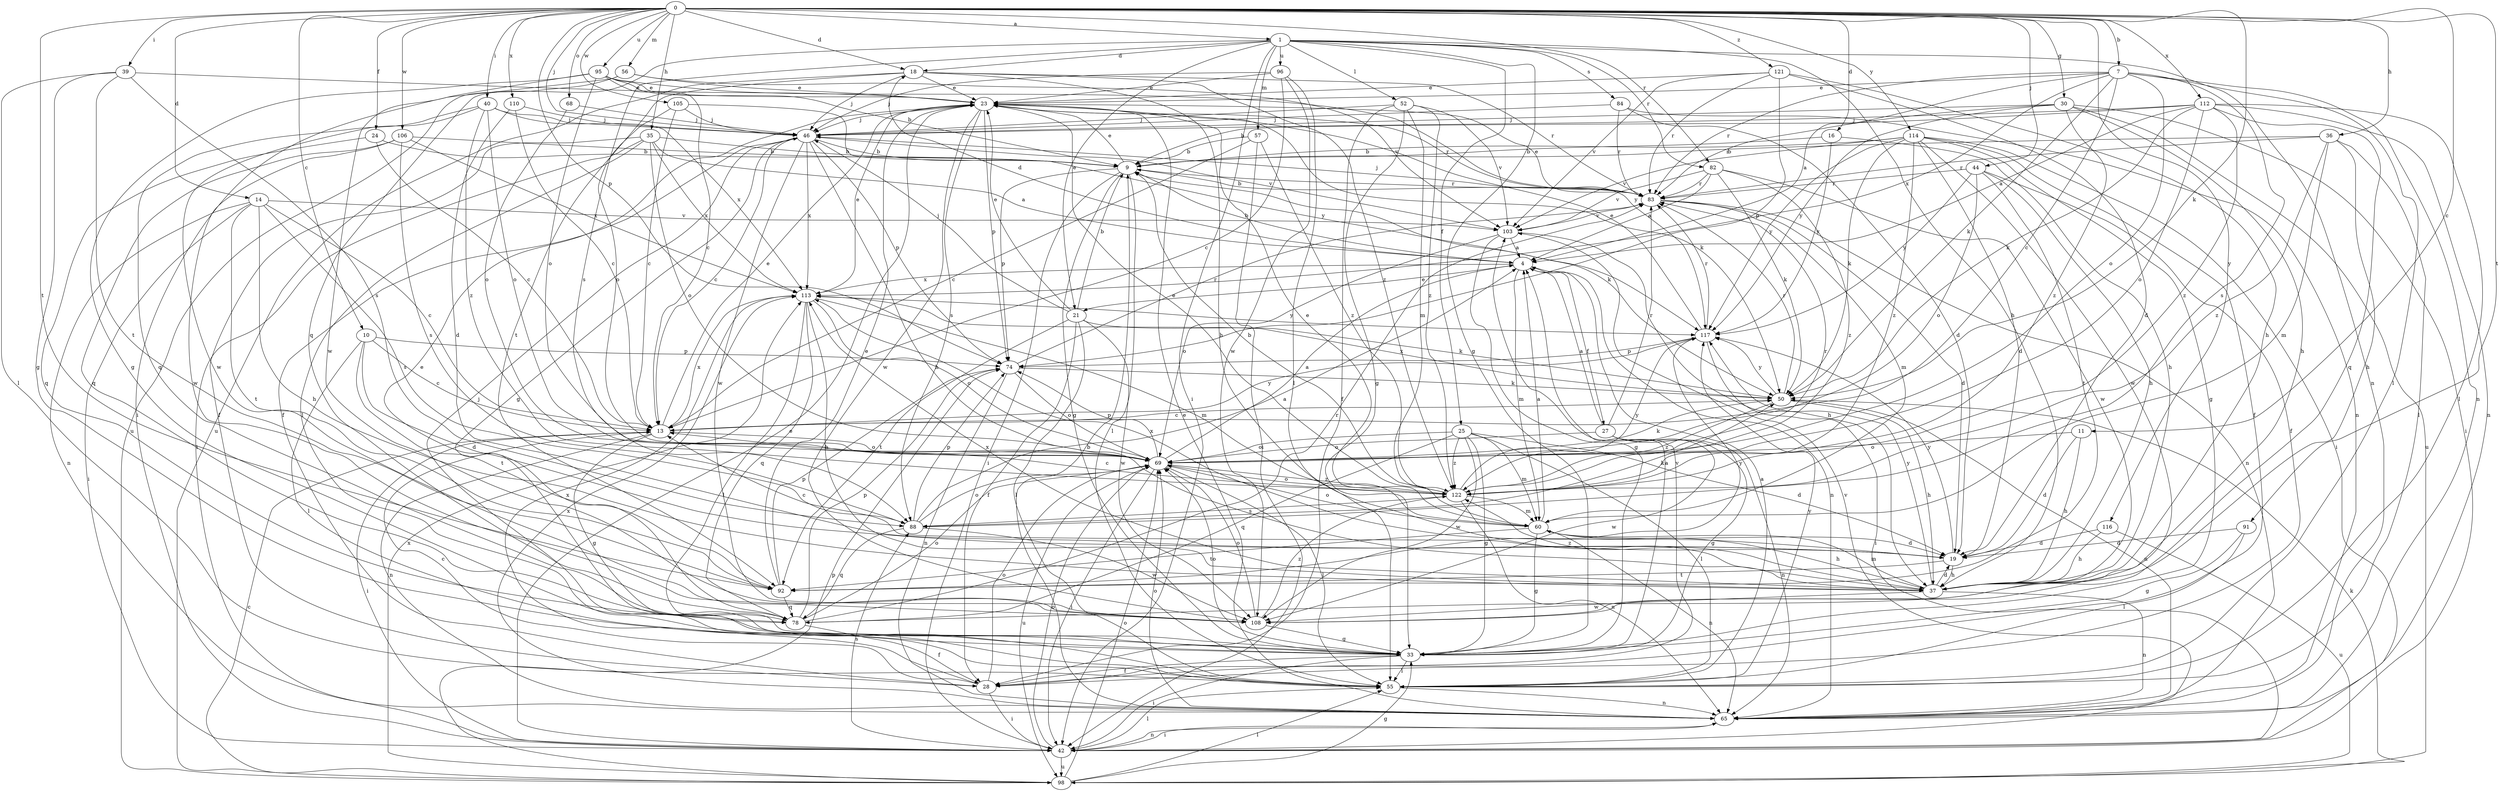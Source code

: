 strict digraph  {
0;
1;
4;
7;
9;
10;
11;
13;
14;
16;
18;
19;
21;
23;
24;
25;
27;
28;
30;
33;
35;
36;
37;
39;
40;
42;
44;
46;
50;
52;
55;
56;
57;
60;
65;
68;
69;
74;
78;
82;
83;
84;
88;
91;
92;
95;
96;
98;
103;
105;
106;
108;
110;
112;
113;
114;
116;
117;
121;
122;
0 -> 1  [label=a];
0 -> 7  [label=b];
0 -> 10  [label=c];
0 -> 11  [label=c];
0 -> 14  [label=d];
0 -> 16  [label=d];
0 -> 18  [label=d];
0 -> 24  [label=f];
0 -> 30  [label=g];
0 -> 35  [label=h];
0 -> 36  [label=h];
0 -> 39  [label=i];
0 -> 40  [label=i];
0 -> 44  [label=j];
0 -> 46  [label=j];
0 -> 50  [label=k];
0 -> 56  [label=m];
0 -> 68  [label=o];
0 -> 74  [label=p];
0 -> 82  [label=r];
0 -> 91  [label=t];
0 -> 92  [label=t];
0 -> 95  [label=u];
0 -> 105  [label=w];
0 -> 106  [label=w];
0 -> 110  [label=x];
0 -> 112  [label=x];
0 -> 114  [label=y];
0 -> 116  [label=y];
0 -> 121  [label=z];
1 -> 18  [label=d];
1 -> 21  [label=e];
1 -> 25  [label=f];
1 -> 33  [label=g];
1 -> 37  [label=h];
1 -> 42  [label=i];
1 -> 52  [label=l];
1 -> 57  [label=m];
1 -> 65  [label=n];
1 -> 78  [label=q];
1 -> 82  [label=r];
1 -> 84  [label=s];
1 -> 88  [label=s];
1 -> 96  [label=u];
4 -> 9  [label=b];
4 -> 18  [label=d];
4 -> 21  [label=e];
4 -> 27  [label=f];
4 -> 60  [label=m];
4 -> 65  [label=n];
4 -> 113  [label=x];
7 -> 4  [label=a];
7 -> 13  [label=c];
7 -> 23  [label=e];
7 -> 50  [label=k];
7 -> 55  [label=l];
7 -> 65  [label=n];
7 -> 69  [label=o];
7 -> 83  [label=r];
7 -> 88  [label=s];
7 -> 113  [label=x];
9 -> 23  [label=e];
9 -> 33  [label=g];
9 -> 42  [label=i];
9 -> 50  [label=k];
9 -> 55  [label=l];
9 -> 74  [label=p];
9 -> 83  [label=r];
10 -> 13  [label=c];
10 -> 19  [label=d];
10 -> 55  [label=l];
10 -> 74  [label=p];
10 -> 92  [label=t];
11 -> 19  [label=d];
11 -> 37  [label=h];
11 -> 69  [label=o];
13 -> 23  [label=e];
13 -> 33  [label=g];
13 -> 42  [label=i];
13 -> 65  [label=n];
13 -> 69  [label=o];
13 -> 113  [label=x];
13 -> 117  [label=y];
14 -> 13  [label=c];
14 -> 37  [label=h];
14 -> 42  [label=i];
14 -> 65  [label=n];
14 -> 88  [label=s];
14 -> 92  [label=t];
14 -> 103  [label=v];
16 -> 9  [label=b];
16 -> 37  [label=h];
16 -> 117  [label=y];
18 -> 23  [label=e];
18 -> 37  [label=h];
18 -> 46  [label=j];
18 -> 83  [label=r];
18 -> 92  [label=t];
18 -> 98  [label=u];
18 -> 122  [label=z];
19 -> 13  [label=c];
19 -> 37  [label=h];
19 -> 92  [label=t];
19 -> 113  [label=x];
19 -> 117  [label=y];
21 -> 9  [label=b];
21 -> 23  [label=e];
21 -> 28  [label=f];
21 -> 46  [label=j];
21 -> 50  [label=k];
21 -> 55  [label=l];
21 -> 92  [label=t];
21 -> 108  [label=w];
23 -> 46  [label=j];
23 -> 50  [label=k];
23 -> 74  [label=p];
23 -> 83  [label=r];
23 -> 88  [label=s];
23 -> 108  [label=w];
24 -> 9  [label=b];
24 -> 13  [label=c];
24 -> 78  [label=q];
25 -> 19  [label=d];
25 -> 33  [label=g];
25 -> 55  [label=l];
25 -> 60  [label=m];
25 -> 69  [label=o];
25 -> 78  [label=q];
25 -> 108  [label=w];
25 -> 122  [label=z];
27 -> 4  [label=a];
27 -> 33  [label=g];
27 -> 65  [label=n];
27 -> 69  [label=o];
27 -> 83  [label=r];
27 -> 108  [label=w];
28 -> 13  [label=c];
28 -> 42  [label=i];
28 -> 69  [label=o];
28 -> 103  [label=v];
28 -> 113  [label=x];
30 -> 37  [label=h];
30 -> 42  [label=i];
30 -> 46  [label=j];
30 -> 83  [label=r];
30 -> 98  [label=u];
30 -> 117  [label=y];
30 -> 122  [label=z];
33 -> 4  [label=a];
33 -> 28  [label=f];
33 -> 42  [label=i];
33 -> 46  [label=j];
33 -> 55  [label=l];
33 -> 69  [label=o];
35 -> 4  [label=a];
35 -> 9  [label=b];
35 -> 28  [label=f];
35 -> 42  [label=i];
35 -> 55  [label=l];
35 -> 69  [label=o];
35 -> 113  [label=x];
36 -> 9  [label=b];
36 -> 37  [label=h];
36 -> 55  [label=l];
36 -> 60  [label=m];
36 -> 83  [label=r];
36 -> 122  [label=z];
37 -> 19  [label=d];
37 -> 60  [label=m];
37 -> 65  [label=n];
37 -> 108  [label=w];
37 -> 113  [label=x];
37 -> 117  [label=y];
37 -> 122  [label=z];
39 -> 23  [label=e];
39 -> 33  [label=g];
39 -> 55  [label=l];
39 -> 88  [label=s];
39 -> 92  [label=t];
40 -> 46  [label=j];
40 -> 69  [label=o];
40 -> 78  [label=q];
40 -> 108  [label=w];
40 -> 113  [label=x];
40 -> 122  [label=z];
42 -> 23  [label=e];
42 -> 55  [label=l];
42 -> 65  [label=n];
42 -> 69  [label=o];
42 -> 88  [label=s];
42 -> 98  [label=u];
42 -> 103  [label=v];
44 -> 28  [label=f];
44 -> 37  [label=h];
44 -> 69  [label=o];
44 -> 83  [label=r];
44 -> 92  [label=t];
44 -> 117  [label=y];
46 -> 9  [label=b];
46 -> 13  [label=c];
46 -> 28  [label=f];
46 -> 33  [label=g];
46 -> 37  [label=h];
46 -> 74  [label=p];
46 -> 103  [label=v];
46 -> 108  [label=w];
46 -> 113  [label=x];
50 -> 13  [label=c];
50 -> 37  [label=h];
50 -> 65  [label=n];
50 -> 83  [label=r];
50 -> 113  [label=x];
50 -> 117  [label=y];
50 -> 122  [label=z];
52 -> 28  [label=f];
52 -> 33  [label=g];
52 -> 46  [label=j];
52 -> 60  [label=m];
52 -> 103  [label=v];
52 -> 122  [label=z];
55 -> 4  [label=a];
55 -> 65  [label=n];
55 -> 117  [label=y];
56 -> 23  [label=e];
56 -> 42  [label=i];
56 -> 98  [label=u];
56 -> 103  [label=v];
57 -> 9  [label=b];
57 -> 13  [label=c];
57 -> 42  [label=i];
57 -> 122  [label=z];
60 -> 4  [label=a];
60 -> 19  [label=d];
60 -> 23  [label=e];
60 -> 33  [label=g];
60 -> 37  [label=h];
60 -> 65  [label=n];
60 -> 69  [label=o];
60 -> 92  [label=t];
65 -> 9  [label=b];
65 -> 23  [label=e];
65 -> 42  [label=i];
65 -> 69  [label=o];
65 -> 113  [label=x];
68 -> 46  [label=j];
68 -> 69  [label=o];
69 -> 4  [label=a];
69 -> 42  [label=i];
69 -> 50  [label=k];
69 -> 55  [label=l];
69 -> 74  [label=p];
69 -> 98  [label=u];
69 -> 122  [label=z];
74 -> 50  [label=k];
74 -> 65  [label=n];
74 -> 69  [label=o];
74 -> 83  [label=r];
78 -> 23  [label=e];
78 -> 28  [label=f];
78 -> 69  [label=o];
78 -> 74  [label=p];
78 -> 83  [label=r];
82 -> 4  [label=a];
82 -> 50  [label=k];
82 -> 83  [label=r];
82 -> 103  [label=v];
82 -> 108  [label=w];
82 -> 122  [label=z];
83 -> 9  [label=b];
83 -> 19  [label=d];
83 -> 23  [label=e];
83 -> 46  [label=j];
83 -> 60  [label=m];
83 -> 65  [label=n];
83 -> 103  [label=v];
84 -> 19  [label=d];
84 -> 46  [label=j];
84 -> 65  [label=n];
84 -> 83  [label=r];
88 -> 4  [label=a];
88 -> 50  [label=k];
88 -> 69  [label=o];
88 -> 74  [label=p];
88 -> 78  [label=q];
88 -> 108  [label=w];
91 -> 19  [label=d];
91 -> 33  [label=g];
91 -> 55  [label=l];
92 -> 23  [label=e];
92 -> 74  [label=p];
92 -> 78  [label=q];
92 -> 117  [label=y];
95 -> 9  [label=b];
95 -> 13  [label=c];
95 -> 23  [label=e];
95 -> 33  [label=g];
95 -> 69  [label=o];
95 -> 108  [label=w];
95 -> 117  [label=y];
96 -> 13  [label=c];
96 -> 23  [label=e];
96 -> 46  [label=j];
96 -> 55  [label=l];
96 -> 108  [label=w];
98 -> 13  [label=c];
98 -> 33  [label=g];
98 -> 50  [label=k];
98 -> 55  [label=l];
98 -> 69  [label=o];
98 -> 74  [label=p];
98 -> 113  [label=x];
103 -> 4  [label=a];
103 -> 33  [label=g];
103 -> 37  [label=h];
103 -> 69  [label=o];
105 -> 13  [label=c];
105 -> 46  [label=j];
105 -> 69  [label=o];
105 -> 117  [label=y];
106 -> 9  [label=b];
106 -> 78  [label=q];
106 -> 88  [label=s];
106 -> 108  [label=w];
106 -> 113  [label=x];
108 -> 33  [label=g];
108 -> 69  [label=o];
108 -> 122  [label=z];
110 -> 13  [label=c];
110 -> 19  [label=d];
110 -> 46  [label=j];
112 -> 4  [label=a];
112 -> 9  [label=b];
112 -> 46  [label=j];
112 -> 50  [label=k];
112 -> 55  [label=l];
112 -> 65  [label=n];
112 -> 69  [label=o];
112 -> 78  [label=q];
112 -> 122  [label=z];
113 -> 23  [label=e];
113 -> 37  [label=h];
113 -> 55  [label=l];
113 -> 60  [label=m];
113 -> 69  [label=o];
113 -> 78  [label=q];
113 -> 117  [label=y];
114 -> 9  [label=b];
114 -> 19  [label=d];
114 -> 28  [label=f];
114 -> 33  [label=g];
114 -> 42  [label=i];
114 -> 50  [label=k];
114 -> 103  [label=v];
114 -> 108  [label=w];
114 -> 117  [label=y];
114 -> 122  [label=z];
116 -> 19  [label=d];
116 -> 37  [label=h];
116 -> 98  [label=u];
117 -> 23  [label=e];
117 -> 42  [label=i];
117 -> 74  [label=p];
117 -> 83  [label=r];
121 -> 19  [label=d];
121 -> 23  [label=e];
121 -> 37  [label=h];
121 -> 74  [label=p];
121 -> 83  [label=r];
121 -> 103  [label=v];
122 -> 9  [label=b];
122 -> 13  [label=c];
122 -> 23  [label=e];
122 -> 60  [label=m];
122 -> 65  [label=n];
122 -> 69  [label=o];
122 -> 83  [label=r];
122 -> 88  [label=s];
122 -> 117  [label=y];
}
